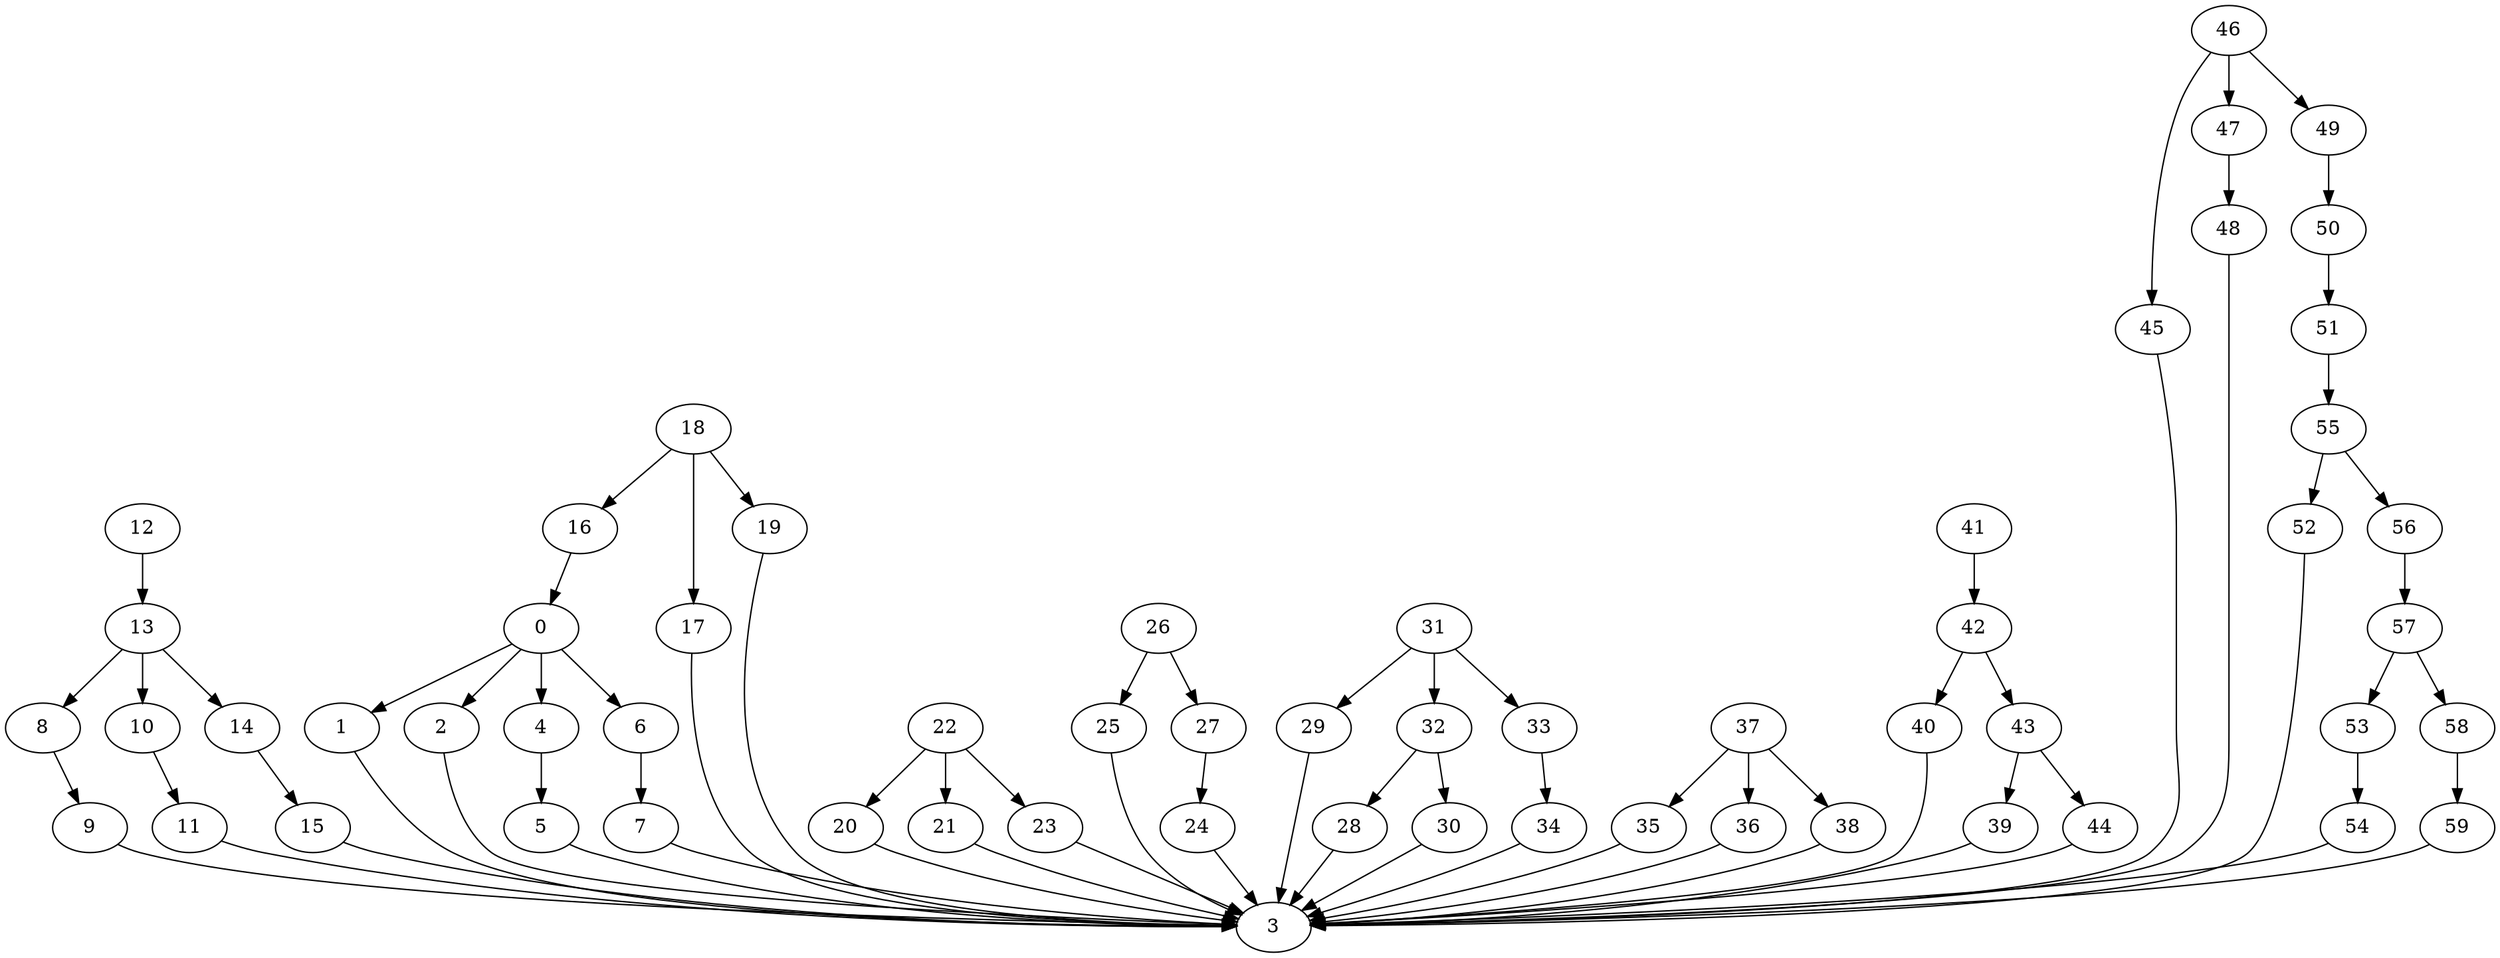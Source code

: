 strict digraph  {
0 [exec=60];
1 [exec=147];
2 [exec=93];
3 [exec=165];
4 [exec=158];
5 [exec=90];
6 [exec=93];
7 [exec=110];
8 [exec=76];
9 [exec=124];
10 [exec=102];
11 [exec=107];
12 [exec=157];
13 [exec=72];
14 [exec=118];
15 [exec=103];
16 [exec=155];
17 [exec=64];
18 [exec=146];
19 [exec=175];
20 [exec=101];
21 [exec=134];
22 [exec=52];
23 [exec=71];
24 [exec=110];
25 [exec=91];
26 [exec=179];
27 [exec=61];
28 [exec=165];
29 [exec=103];
30 [exec=152];
31 [exec=100];
32 [exec=197];
33 [exec=54];
34 [exec=147];
35 [exec=193];
36 [exec=159];
37 [exec=177];
38 [exec=138];
39 [exec=152];
40 [exec=180];
41 [exec=145];
42 [exec=193];
43 [exec=144];
44 [exec=85];
45 [exec=94];
46 [exec=117];
47 [exec=92];
48 [exec=80];
49 [exec=87];
50 [exec=53];
51 [exec=62];
52 [exec=53];
53 [exec=140];
54 [exec=122];
55 [exec=86];
56 [exec=173];
57 [exec=193];
58 [exec=121];
59 [exec=85];
0 -> 1  [comm=6];
0 -> 2  [comm=10];
0 -> 4  [comm=7];
0 -> 6  [comm=7];
1 -> 3  [comm=5];
2 -> 3  [comm=16];
4 -> 5  [comm=20];
5 -> 3  [comm=20];
6 -> 7  [comm=5];
7 -> 3  [comm=7];
8 -> 9  [comm=15];
9 -> 3  [comm=7];
10 -> 11  [comm=15];
11 -> 3  [comm=5];
12 -> 13  [comm=19];
13 -> 14  [comm=19];
13 -> 8  [comm=9];
13 -> 10  [comm=17];
14 -> 15  [comm=20];
15 -> 3  [comm=9];
16 -> 0  [comm=8];
17 -> 3  [comm=16];
18 -> 19  [comm=12];
18 -> 16  [comm=19];
18 -> 17  [comm=9];
19 -> 3  [comm=11];
20 -> 3  [comm=12];
21 -> 3  [comm=8];
22 -> 23  [comm=8];
22 -> 20  [comm=6];
22 -> 21  [comm=8];
23 -> 3  [comm=7];
24 -> 3  [comm=7];
25 -> 3  [comm=16];
26 -> 27  [comm=8];
26 -> 25  [comm=5];
27 -> 24  [comm=19];
28 -> 3  [comm=11];
29 -> 3  [comm=16];
30 -> 3  [comm=7];
31 -> 32  [comm=12];
31 -> 29  [comm=5];
31 -> 33  [comm=13];
32 -> 28  [comm=11];
32 -> 30  [comm=5];
33 -> 34  [comm=19];
34 -> 3  [comm=13];
35 -> 3  [comm=5];
36 -> 3  [comm=8];
37 -> 38  [comm=18];
37 -> 35  [comm=6];
37 -> 36  [comm=13];
38 -> 3  [comm=20];
39 -> 3  [comm=15];
40 -> 3  [comm=12];
41 -> 42  [comm=6];
42 -> 43  [comm=13];
42 -> 40  [comm=9];
43 -> 44  [comm=14];
43 -> 39  [comm=6];
44 -> 3  [comm=10];
45 -> 3  [comm=16];
46 -> 47  [comm=17];
46 -> 45  [comm=5];
46 -> 49  [comm=14];
47 -> 48  [comm=8];
48 -> 3  [comm=5];
49 -> 50  [comm=15];
50 -> 51  [comm=19];
51 -> 55  [comm=12];
52 -> 3  [comm=18];
53 -> 54  [comm=15];
54 -> 3  [comm=20];
55 -> 56  [comm=16];
55 -> 52  [comm=17];
56 -> 57  [comm=18];
57 -> 53  [comm=11];
57 -> 58  [comm=7];
58 -> 59  [comm=13];
59 -> 3  [comm=14];
}
